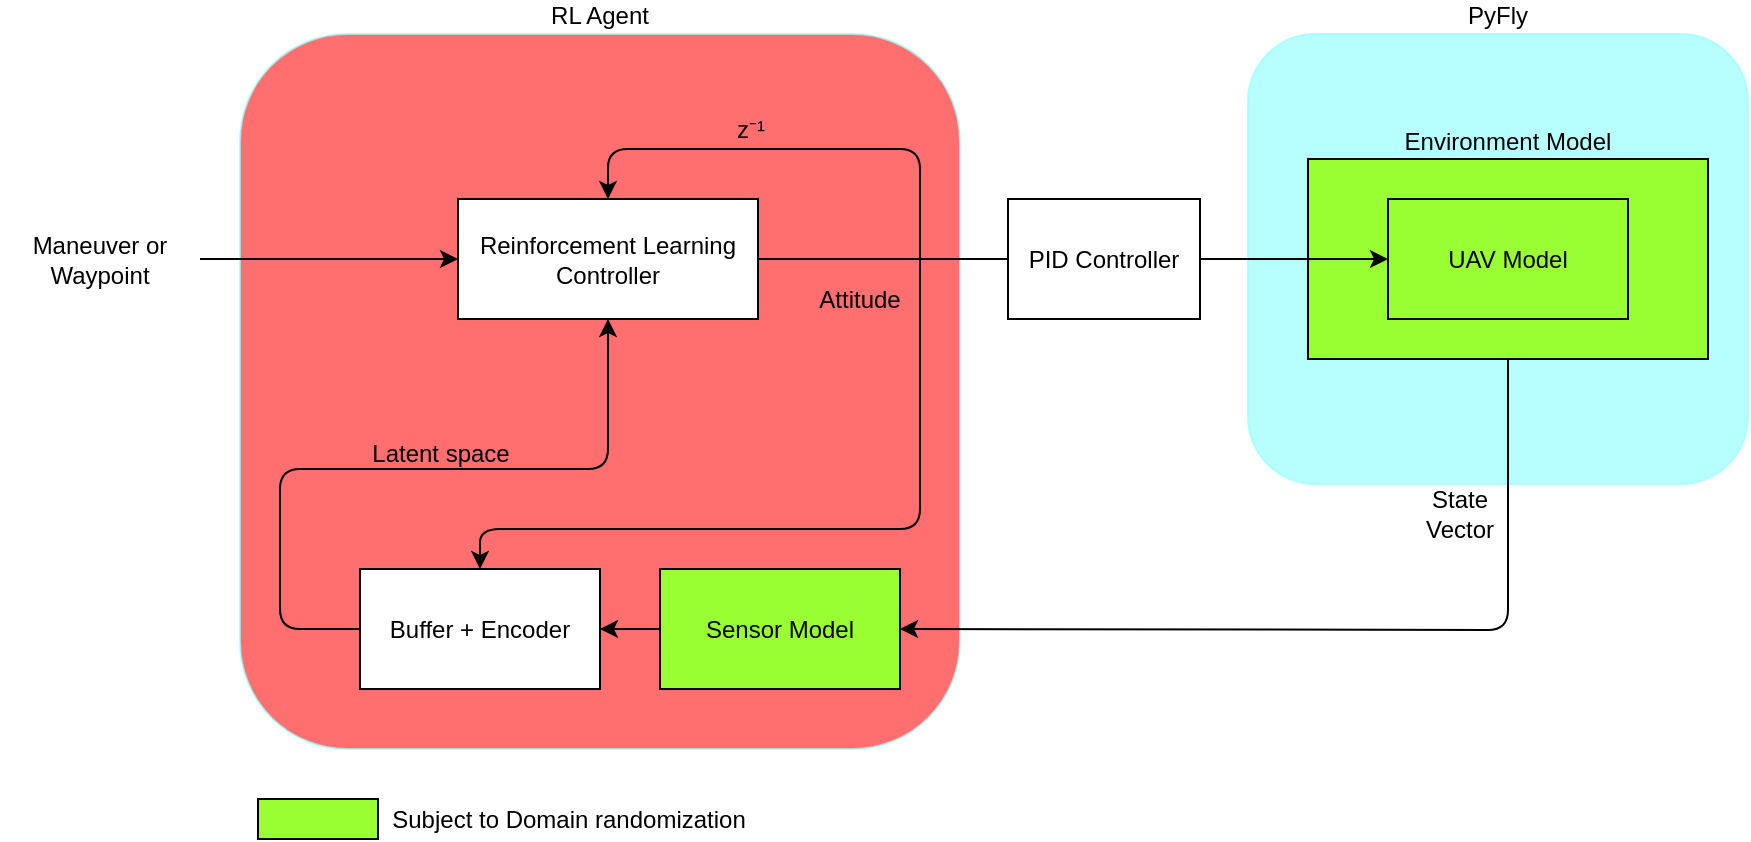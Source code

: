 <mxfile version="13.9.9" type="github" pages="3">
  <diagram id="vSsBbyGpL86iU16PmAUu" name="Page-1">
    <mxGraphModel dx="1152" dy="831" grid="1" gridSize="10" guides="1" tooltips="1" connect="1" arrows="1" fold="1" page="1" pageScale="1" pageWidth="827" pageHeight="1169" math="0" shadow="0">
      <root>
        <mxCell id="0" />
        <mxCell id="1" parent="0" />
        <mxCell id="65UklNDtx3qCwvS8nAyI-1" value="RL Agent" style="rounded=1;whiteSpace=wrap;html=1;labelBackgroundColor=none;strokeColor=#99FFFF;opacity=70;labelPosition=center;verticalLabelPosition=top;align=center;verticalAlign=bottom;fillColor=#FF3333;" vertex="1" parent="1">
          <mxGeometry x="180" y="150" width="360" height="357.5" as="geometry" />
        </mxCell>
        <mxCell id="65UklNDtx3qCwvS8nAyI-2" value="PyFly" style="rounded=1;whiteSpace=wrap;html=1;labelBackgroundColor=none;strokeColor=#99FFFF;fillColor=#99FFFF;labelPosition=center;verticalLabelPosition=top;align=center;verticalAlign=bottom;spacingTop=0;opacity=70;" vertex="1" parent="1">
          <mxGeometry x="684" y="150" width="250" height="225" as="geometry" />
        </mxCell>
        <mxCell id="65UklNDtx3qCwvS8nAyI-3" value="Reinforcement Learning Controller" style="rounded=0;whiteSpace=wrap;html=1;" vertex="1" parent="1">
          <mxGeometry x="289" y="232.5" width="150" height="60" as="geometry" />
        </mxCell>
        <mxCell id="65UklNDtx3qCwvS8nAyI-4" value="&lt;div align=&quot;center&quot;&gt;Environment Model&lt;/div&gt;" style="rounded=0;whiteSpace=wrap;html=1;align=center;labelPosition=center;verticalLabelPosition=top;verticalAlign=bottom;fillColor=#99FF33;" vertex="1" parent="1">
          <mxGeometry x="714" y="212.5" width="200" height="100" as="geometry" />
        </mxCell>
        <mxCell id="65UklNDtx3qCwvS8nAyI-5" value="UAV Model " style="rounded=0;whiteSpace=wrap;html=1;fillColor=#99FF33;" vertex="1" parent="1">
          <mxGeometry x="754" y="232.5" width="120" height="60" as="geometry" />
        </mxCell>
        <mxCell id="65UklNDtx3qCwvS8nAyI-6" value="Sensor Model" style="rounded=0;whiteSpace=wrap;html=1;fillColor=#99FF33;" vertex="1" parent="1">
          <mxGeometry x="390" y="417.5" width="120" height="60" as="geometry" />
        </mxCell>
        <mxCell id="65UklNDtx3qCwvS8nAyI-7" value="" style="endArrow=classic;html=1;exitX=1;exitY=0.5;exitDx=0;exitDy=0;entryX=0;entryY=0.5;entryDx=0;entryDy=0;" edge="1" parent="1" source="65UklNDtx3qCwvS8nAyI-3" target="65UklNDtx3qCwvS8nAyI-5">
          <mxGeometry width="50" height="50" relative="1" as="geometry">
            <mxPoint x="400" y="347.5" as="sourcePoint" />
            <mxPoint x="450" y="297.5" as="targetPoint" />
          </mxGeometry>
        </mxCell>
        <mxCell id="65UklNDtx3qCwvS8nAyI-8" value="" style="endArrow=classic;html=1;entryX=0;entryY=0.5;entryDx=0;entryDy=0;exitX=1;exitY=0.5;exitDx=0;exitDy=0;" edge="1" parent="1" source="65UklNDtx3qCwvS8nAyI-9" target="65UklNDtx3qCwvS8nAyI-3">
          <mxGeometry width="50" height="50" relative="1" as="geometry">
            <mxPoint x="90" y="262" as="sourcePoint" />
            <mxPoint x="170" y="262" as="targetPoint" />
          </mxGeometry>
        </mxCell>
        <mxCell id="65UklNDtx3qCwvS8nAyI-9" value="Maneuver or Waypoint" style="text;html=1;strokeColor=none;fillColor=none;align=center;verticalAlign=middle;whiteSpace=wrap;rounded=0;labelBackgroundColor=none;opacity=70;" vertex="1" parent="1">
          <mxGeometry x="60" y="230" width="100" height="65" as="geometry" />
        </mxCell>
        <mxCell id="65UklNDtx3qCwvS8nAyI-10" value="Buffer + Encoder" style="rounded=0;whiteSpace=wrap;html=1;" vertex="1" parent="1">
          <mxGeometry x="240" y="417.5" width="120" height="60" as="geometry" />
        </mxCell>
        <mxCell id="65UklNDtx3qCwvS8nAyI-11" value="" style="endArrow=classic;html=1;exitX=0;exitY=0.5;exitDx=0;exitDy=0;entryX=1;entryY=0.5;entryDx=0;entryDy=0;" edge="1" parent="1" source="65UklNDtx3qCwvS8nAyI-6" target="65UklNDtx3qCwvS8nAyI-10">
          <mxGeometry width="50" height="50" relative="1" as="geometry">
            <mxPoint x="400" y="347.5" as="sourcePoint" />
            <mxPoint x="450" y="297.5" as="targetPoint" />
          </mxGeometry>
        </mxCell>
        <mxCell id="65UklNDtx3qCwvS8nAyI-12" value="" style="endArrow=classic;html=1;exitX=0;exitY=0.5;exitDx=0;exitDy=0;entryX=0.5;entryY=1;entryDx=0;entryDy=0;" edge="1" parent="1" source="65UklNDtx3qCwvS8nAyI-10" target="65UklNDtx3qCwvS8nAyI-3">
          <mxGeometry width="50" height="50" relative="1" as="geometry">
            <mxPoint x="400" y="347.5" as="sourcePoint" />
            <mxPoint x="450" y="297.5" as="targetPoint" />
            <Array as="points">
              <mxPoint x="200" y="447.5" />
              <mxPoint x="200" y="367.5" />
              <mxPoint x="364" y="367.5" />
            </Array>
          </mxGeometry>
        </mxCell>
        <mxCell id="65UklNDtx3qCwvS8nAyI-13" value="Attitude" style="text;html=1;strokeColor=none;fillColor=none;align=center;verticalAlign=middle;whiteSpace=wrap;rounded=0;labelBackgroundColor=none;opacity=70;" vertex="1" parent="1">
          <mxGeometry x="470" y="272.5" width="40" height="20" as="geometry" />
        </mxCell>
        <mxCell id="65UklNDtx3qCwvS8nAyI-14" value="State Vector" style="text;html=1;strokeColor=none;fillColor=none;align=center;verticalAlign=middle;whiteSpace=wrap;rounded=0;labelBackgroundColor=none;opacity=70;" vertex="1" parent="1">
          <mxGeometry x="770" y="380" width="40" height="20" as="geometry" />
        </mxCell>
        <mxCell id="65UklNDtx3qCwvS8nAyI-15" value="" style="endArrow=classic;html=1;exitX=0.5;exitY=1;exitDx=0;exitDy=0;entryX=1;entryY=0.5;entryDx=0;entryDy=0;strokeWidth=1;" edge="1" parent="1" source="65UklNDtx3qCwvS8nAyI-4" target="65UklNDtx3qCwvS8nAyI-6">
          <mxGeometry width="50" height="50" relative="1" as="geometry">
            <mxPoint x="400" y="347.5" as="sourcePoint" />
            <mxPoint x="670" y="447.5" as="targetPoint" />
            <Array as="points">
              <mxPoint x="814" y="448" />
            </Array>
          </mxGeometry>
        </mxCell>
        <mxCell id="65UklNDtx3qCwvS8nAyI-16" value="" style="rounded=0;whiteSpace=wrap;html=1;align=center;labelPosition=center;verticalLabelPosition=top;verticalAlign=bottom;sketch=0;fillColor=#99FF33;" vertex="1" parent="1">
          <mxGeometry x="189" y="532.5" width="60" height="20" as="geometry" />
        </mxCell>
        <mxCell id="65UklNDtx3qCwvS8nAyI-17" value="Subject to Domain randomization" style="text;html=1;align=center;verticalAlign=middle;resizable=0;points=[];autosize=1;" vertex="1" parent="1">
          <mxGeometry x="249" y="532.5" width="190" height="20" as="geometry" />
        </mxCell>
        <mxCell id="65UklNDtx3qCwvS8nAyI-18" value="" style="endArrow=classic;html=1;strokeWidth=1;entryX=0.5;entryY=0;entryDx=0;entryDy=0;" edge="1" parent="1" target="65UklNDtx3qCwvS8nAyI-3">
          <mxGeometry width="50" height="50" relative="1" as="geometry">
            <mxPoint x="520" y="262.5" as="sourcePoint" />
            <mxPoint x="450" y="297.5" as="targetPoint" />
            <Array as="points">
              <mxPoint x="520" y="207.5" />
              <mxPoint x="364" y="207.5" />
            </Array>
          </mxGeometry>
        </mxCell>
        <mxCell id="65UklNDtx3qCwvS8nAyI-19" value="" style="endArrow=classic;html=1;strokeWidth=1;entryX=0.5;entryY=0;entryDx=0;entryDy=0;" edge="1" parent="1" target="65UklNDtx3qCwvS8nAyI-10">
          <mxGeometry width="50" height="50" relative="1" as="geometry">
            <mxPoint x="520" y="257.5" as="sourcePoint" />
            <mxPoint x="450" y="297.5" as="targetPoint" />
            <Array as="points">
              <mxPoint x="520" y="397.5" />
              <mxPoint x="300" y="397.5" />
            </Array>
          </mxGeometry>
        </mxCell>
        <mxCell id="65UklNDtx3qCwvS8nAyI-20" value="z⁻¹" style="text;html=1;align=center;verticalAlign=middle;resizable=0;points=[];autosize=1;" vertex="1" parent="1">
          <mxGeometry x="420" y="187.5" width="30" height="20" as="geometry" />
        </mxCell>
        <mxCell id="65UklNDtx3qCwvS8nAyI-21" value="Latent space" style="text;html=1;align=center;verticalAlign=middle;resizable=0;points=[];autosize=1;" vertex="1" parent="1">
          <mxGeometry x="240" y="349.5" width="80" height="20" as="geometry" />
        </mxCell>
        <mxCell id="65UklNDtx3qCwvS8nAyI-22" value="PID Controller" style="rounded=0;whiteSpace=wrap;html=1;" vertex="1" parent="1">
          <mxGeometry x="564" y="232.5" width="96" height="60" as="geometry" />
        </mxCell>
      </root>
    </mxGraphModel>
  </diagram>
  <diagram id="NLLupR-41t-Ko2myptYz" name="Additional">
    <mxGraphModel dx="1979" dy="831" grid="1" gridSize="10" guides="1" tooltips="1" connect="1" arrows="1" fold="1" page="1" pageScale="1" pageWidth="827" pageHeight="1169" math="0" shadow="0">
      <root>
        <mxCell id="D4b-QVvL7qLMzF1wo6HN-0" />
        <mxCell id="D4b-QVvL7qLMzF1wo6HN-1" parent="D4b-QVvL7qLMzF1wo6HN-0" />
        <mxCell id="cQaq2ZN7SKqvUSlhL3z2-0" value="RL Agent" style="rounded=1;whiteSpace=wrap;html=1;labelBackgroundColor=none;strokeColor=#99FFFF;opacity=70;labelPosition=center;verticalLabelPosition=top;align=center;verticalAlign=bottom;fillColor=#FF3333;" parent="D4b-QVvL7qLMzF1wo6HN-1" vertex="1">
          <mxGeometry x="166" y="70" width="360" height="357.5" as="geometry" />
        </mxCell>
        <mxCell id="cQaq2ZN7SKqvUSlhL3z2-1" value="PyFly" style="rounded=1;whiteSpace=wrap;html=1;labelBackgroundColor=none;strokeColor=#99FFFF;fillColor=#99FFFF;labelPosition=center;verticalLabelPosition=top;align=center;verticalAlign=bottom;spacingTop=0;opacity=70;" parent="D4b-QVvL7qLMzF1wo6HN-1" vertex="1">
          <mxGeometry x="670" y="70" width="250" height="225" as="geometry" />
        </mxCell>
        <mxCell id="cQaq2ZN7SKqvUSlhL3z2-2" value="Reinforcement Learning Controller" style="rounded=0;whiteSpace=wrap;html=1;" parent="D4b-QVvL7qLMzF1wo6HN-1" vertex="1">
          <mxGeometry x="275" y="152.5" width="150" height="60" as="geometry" />
        </mxCell>
        <mxCell id="cQaq2ZN7SKqvUSlhL3z2-3" value="&lt;div align=&quot;center&quot;&gt;Environment Model&lt;/div&gt;" style="rounded=0;whiteSpace=wrap;html=1;align=center;labelPosition=center;verticalLabelPosition=top;verticalAlign=bottom;fillColor=#99FF33;" parent="D4b-QVvL7qLMzF1wo6HN-1" vertex="1">
          <mxGeometry x="700" y="132.5" width="200" height="100" as="geometry" />
        </mxCell>
        <mxCell id="cQaq2ZN7SKqvUSlhL3z2-4" value="UAV Model " style="rounded=0;whiteSpace=wrap;html=1;fillColor=#99FF33;" parent="D4b-QVvL7qLMzF1wo6HN-1" vertex="1">
          <mxGeometry x="740" y="152.5" width="120" height="60" as="geometry" />
        </mxCell>
        <mxCell id="cQaq2ZN7SKqvUSlhL3z2-5" value="Sensor Model" style="rounded=0;whiteSpace=wrap;html=1;fillColor=#99FF33;" parent="D4b-QVvL7qLMzF1wo6HN-1" vertex="1">
          <mxGeometry x="376" y="337.5" width="120" height="60" as="geometry" />
        </mxCell>
        <mxCell id="cQaq2ZN7SKqvUSlhL3z2-6" value="" style="endArrow=classic;html=1;exitX=1;exitY=0.5;exitDx=0;exitDy=0;entryX=0;entryY=0.5;entryDx=0;entryDy=0;" parent="D4b-QVvL7qLMzF1wo6HN-1" source="cQaq2ZN7SKqvUSlhL3z2-2" target="cQaq2ZN7SKqvUSlhL3z2-4" edge="1">
          <mxGeometry width="50" height="50" relative="1" as="geometry">
            <mxPoint x="386" y="267.5" as="sourcePoint" />
            <mxPoint x="436" y="217.5" as="targetPoint" />
          </mxGeometry>
        </mxCell>
        <mxCell id="cQaq2ZN7SKqvUSlhL3z2-7" value="" style="endArrow=classic;html=1;entryX=0;entryY=0.5;entryDx=0;entryDy=0;exitX=1;exitY=0.5;exitDx=0;exitDy=0;" parent="D4b-QVvL7qLMzF1wo6HN-1" source="cQaq2ZN7SKqvUSlhL3z2-8" target="cQaq2ZN7SKqvUSlhL3z2-2" edge="1">
          <mxGeometry width="50" height="50" relative="1" as="geometry">
            <mxPoint x="76" y="182" as="sourcePoint" />
            <mxPoint x="156" y="182" as="targetPoint" />
          </mxGeometry>
        </mxCell>
        <mxCell id="cQaq2ZN7SKqvUSlhL3z2-8" value="Maneuver or Waypoint" style="text;html=1;strokeColor=none;fillColor=none;align=center;verticalAlign=middle;whiteSpace=wrap;rounded=0;labelBackgroundColor=none;opacity=70;" parent="D4b-QVvL7qLMzF1wo6HN-1" vertex="1">
          <mxGeometry x="46" y="150" width="100" height="65" as="geometry" />
        </mxCell>
        <mxCell id="cQaq2ZN7SKqvUSlhL3z2-9" value="Buffer + Encoder" style="rounded=0;whiteSpace=wrap;html=1;" parent="D4b-QVvL7qLMzF1wo6HN-1" vertex="1">
          <mxGeometry x="226" y="337.5" width="120" height="60" as="geometry" />
        </mxCell>
        <mxCell id="cQaq2ZN7SKqvUSlhL3z2-10" value="" style="endArrow=classic;html=1;exitX=0;exitY=0.5;exitDx=0;exitDy=0;entryX=1;entryY=0.5;entryDx=0;entryDy=0;" parent="D4b-QVvL7qLMzF1wo6HN-1" source="cQaq2ZN7SKqvUSlhL3z2-5" target="cQaq2ZN7SKqvUSlhL3z2-9" edge="1">
          <mxGeometry width="50" height="50" relative="1" as="geometry">
            <mxPoint x="386" y="267.5" as="sourcePoint" />
            <mxPoint x="436" y="217.5" as="targetPoint" />
          </mxGeometry>
        </mxCell>
        <mxCell id="cQaq2ZN7SKqvUSlhL3z2-11" value="" style="endArrow=classic;html=1;exitX=0;exitY=0.5;exitDx=0;exitDy=0;entryX=0.5;entryY=1;entryDx=0;entryDy=0;" parent="D4b-QVvL7qLMzF1wo6HN-1" source="cQaq2ZN7SKqvUSlhL3z2-9" target="cQaq2ZN7SKqvUSlhL3z2-2" edge="1">
          <mxGeometry width="50" height="50" relative="1" as="geometry">
            <mxPoint x="386" y="267.5" as="sourcePoint" />
            <mxPoint x="436" y="217.5" as="targetPoint" />
            <Array as="points">
              <mxPoint x="186" y="367.5" />
              <mxPoint x="186" y="287.5" />
              <mxPoint x="350" y="287.5" />
            </Array>
          </mxGeometry>
        </mxCell>
        <mxCell id="cQaq2ZN7SKqvUSlhL3z2-12" value="Gain(t)" style="text;html=1;strokeColor=none;fillColor=none;align=center;verticalAlign=middle;whiteSpace=wrap;rounded=0;labelBackgroundColor=none;opacity=70;" parent="D4b-QVvL7qLMzF1wo6HN-1" vertex="1">
          <mxGeometry x="456" y="192.5" width="40" height="20" as="geometry" />
        </mxCell>
        <mxCell id="cQaq2ZN7SKqvUSlhL3z2-13" value="State Vector" style="text;html=1;strokeColor=none;fillColor=none;align=center;verticalAlign=middle;whiteSpace=wrap;rounded=0;labelBackgroundColor=none;opacity=70;" parent="D4b-QVvL7qLMzF1wo6HN-1" vertex="1">
          <mxGeometry x="756" y="300" width="40" height="20" as="geometry" />
        </mxCell>
        <mxCell id="cQaq2ZN7SKqvUSlhL3z2-14" value="" style="endArrow=classic;html=1;exitX=0.5;exitY=1;exitDx=0;exitDy=0;entryX=1;entryY=0.5;entryDx=0;entryDy=0;strokeWidth=1;" parent="D4b-QVvL7qLMzF1wo6HN-1" source="cQaq2ZN7SKqvUSlhL3z2-3" target="cQaq2ZN7SKqvUSlhL3z2-5" edge="1">
          <mxGeometry width="50" height="50" relative="1" as="geometry">
            <mxPoint x="386" y="267.5" as="sourcePoint" />
            <mxPoint x="656" y="367.5" as="targetPoint" />
            <Array as="points">
              <mxPoint x="800" y="368" />
            </Array>
          </mxGeometry>
        </mxCell>
        <mxCell id="cQaq2ZN7SKqvUSlhL3z2-15" value="" style="rounded=0;whiteSpace=wrap;html=1;align=center;labelPosition=center;verticalLabelPosition=top;verticalAlign=bottom;sketch=0;fillColor=#99FF33;" parent="D4b-QVvL7qLMzF1wo6HN-1" vertex="1">
          <mxGeometry x="175" y="452.5" width="60" height="20" as="geometry" />
        </mxCell>
        <mxCell id="cQaq2ZN7SKqvUSlhL3z2-16" value="Subject to Domain randomization" style="text;html=1;align=center;verticalAlign=middle;resizable=0;points=[];autosize=1;" parent="D4b-QVvL7qLMzF1wo6HN-1" vertex="1">
          <mxGeometry x="235" y="452.5" width="190" height="20" as="geometry" />
        </mxCell>
        <mxCell id="cQaq2ZN7SKqvUSlhL3z2-17" value="" style="endArrow=classic;html=1;strokeWidth=1;entryX=0.5;entryY=0;entryDx=0;entryDy=0;" parent="D4b-QVvL7qLMzF1wo6HN-1" target="cQaq2ZN7SKqvUSlhL3z2-2" edge="1">
          <mxGeometry width="50" height="50" relative="1" as="geometry">
            <mxPoint x="506" y="182.5" as="sourcePoint" />
            <mxPoint x="436" y="217.5" as="targetPoint" />
            <Array as="points">
              <mxPoint x="506" y="127.5" />
              <mxPoint x="350" y="127.5" />
            </Array>
          </mxGeometry>
        </mxCell>
        <mxCell id="cQaq2ZN7SKqvUSlhL3z2-18" value="" style="endArrow=classic;html=1;strokeWidth=1;entryX=0.5;entryY=0;entryDx=0;entryDy=0;" parent="D4b-QVvL7qLMzF1wo6HN-1" target="cQaq2ZN7SKqvUSlhL3z2-9" edge="1">
          <mxGeometry width="50" height="50" relative="1" as="geometry">
            <mxPoint x="506" y="177.5" as="sourcePoint" />
            <mxPoint x="436" y="217.5" as="targetPoint" />
            <Array as="points">
              <mxPoint x="506" y="317.5" />
              <mxPoint x="286" y="317.5" />
            </Array>
          </mxGeometry>
        </mxCell>
        <mxCell id="cQaq2ZN7SKqvUSlhL3z2-19" value="z⁻¹" style="text;html=1;align=center;verticalAlign=middle;resizable=0;points=[];autosize=1;" parent="D4b-QVvL7qLMzF1wo6HN-1" vertex="1">
          <mxGeometry x="406" y="107.5" width="30" height="20" as="geometry" />
        </mxCell>
        <mxCell id="cQaq2ZN7SKqvUSlhL3z2-20" value="Latent space" style="text;html=1;align=center;verticalAlign=middle;resizable=0;points=[];autosize=1;" parent="D4b-QVvL7qLMzF1wo6HN-1" vertex="1">
          <mxGeometry x="226" y="269.5" width="80" height="20" as="geometry" />
        </mxCell>
        <mxCell id="cQaq2ZN7SKqvUSlhL3z2-21" value="RL Agent" style="rounded=1;whiteSpace=wrap;html=1;labelBackgroundColor=none;strokeColor=#99FFFF;opacity=70;labelPosition=center;verticalLabelPosition=top;align=center;verticalAlign=bottom;fillColor=#FF3333;" parent="D4b-QVvL7qLMzF1wo6HN-1" vertex="1">
          <mxGeometry x="166" y="580" width="360" height="357.5" as="geometry" />
        </mxCell>
        <mxCell id="cQaq2ZN7SKqvUSlhL3z2-22" value="PyFly" style="rounded=1;whiteSpace=wrap;html=1;labelBackgroundColor=none;strokeColor=#99FFFF;fillColor=#99FFFF;labelPosition=center;verticalLabelPosition=top;align=center;verticalAlign=bottom;spacingTop=0;opacity=70;" parent="D4b-QVvL7qLMzF1wo6HN-1" vertex="1">
          <mxGeometry x="531" y="580" width="250" height="225" as="geometry" />
        </mxCell>
        <mxCell id="cQaq2ZN7SKqvUSlhL3z2-23" value="Reinforcement Learning Controller" style="rounded=0;whiteSpace=wrap;html=1;" parent="D4b-QVvL7qLMzF1wo6HN-1" vertex="1">
          <mxGeometry x="275" y="662.5" width="150" height="60" as="geometry" />
        </mxCell>
        <mxCell id="cQaq2ZN7SKqvUSlhL3z2-24" value="&lt;div align=&quot;center&quot;&gt;Environment Model&lt;/div&gt;" style="rounded=0;whiteSpace=wrap;html=1;align=center;labelPosition=center;verticalLabelPosition=top;verticalAlign=bottom;fillColor=#99FF33;" parent="D4b-QVvL7qLMzF1wo6HN-1" vertex="1">
          <mxGeometry x="556" y="642.5" width="200" height="100" as="geometry" />
        </mxCell>
        <mxCell id="cQaq2ZN7SKqvUSlhL3z2-25" value="UAV Model " style="rounded=0;whiteSpace=wrap;html=1;fillColor=#99FF33;" parent="D4b-QVvL7qLMzF1wo6HN-1" vertex="1">
          <mxGeometry x="596" y="662.5" width="120" height="60" as="geometry" />
        </mxCell>
        <mxCell id="cQaq2ZN7SKqvUSlhL3z2-26" value="Sensor Model" style="rounded=0;whiteSpace=wrap;html=1;fillColor=#99FF33;" parent="D4b-QVvL7qLMzF1wo6HN-1" vertex="1">
          <mxGeometry x="376" y="847.5" width="120" height="60" as="geometry" />
        </mxCell>
        <mxCell id="cQaq2ZN7SKqvUSlhL3z2-27" value="" style="endArrow=classic;html=1;exitX=1;exitY=0.5;exitDx=0;exitDy=0;entryX=0;entryY=0.5;entryDx=0;entryDy=0;" parent="D4b-QVvL7qLMzF1wo6HN-1" source="cQaq2ZN7SKqvUSlhL3z2-23" target="cQaq2ZN7SKqvUSlhL3z2-25" edge="1">
          <mxGeometry width="50" height="50" relative="1" as="geometry">
            <mxPoint x="386" y="777.5" as="sourcePoint" />
            <mxPoint x="436" y="727.5" as="targetPoint" />
          </mxGeometry>
        </mxCell>
        <mxCell id="cQaq2ZN7SKqvUSlhL3z2-28" value="" style="endArrow=classic;html=1;entryX=0;entryY=0.5;entryDx=0;entryDy=0;exitX=1;exitY=0.5;exitDx=0;exitDy=0;" parent="D4b-QVvL7qLMzF1wo6HN-1" source="cQaq2ZN7SKqvUSlhL3z2-29" target="cQaq2ZN7SKqvUSlhL3z2-23" edge="1">
          <mxGeometry width="50" height="50" relative="1" as="geometry">
            <mxPoint x="76" y="692" as="sourcePoint" />
            <mxPoint x="156" y="692" as="targetPoint" />
          </mxGeometry>
        </mxCell>
        <mxCell id="cQaq2ZN7SKqvUSlhL3z2-29" value="Maneuver or Waypoint" style="text;html=1;strokeColor=none;fillColor=none;align=center;verticalAlign=middle;whiteSpace=wrap;rounded=0;labelBackgroundColor=none;opacity=70;" parent="D4b-QVvL7qLMzF1wo6HN-1" vertex="1">
          <mxGeometry x="46" y="660" width="100" height="65" as="geometry" />
        </mxCell>
        <mxCell id="cQaq2ZN7SKqvUSlhL3z2-30" value="Buffer + Encoder" style="rounded=0;whiteSpace=wrap;html=1;" parent="D4b-QVvL7qLMzF1wo6HN-1" vertex="1">
          <mxGeometry x="226" y="847.5" width="120" height="60" as="geometry" />
        </mxCell>
        <mxCell id="cQaq2ZN7SKqvUSlhL3z2-31" value="" style="endArrow=classic;html=1;exitX=0;exitY=0.5;exitDx=0;exitDy=0;entryX=1;entryY=0.5;entryDx=0;entryDy=0;" parent="D4b-QVvL7qLMzF1wo6HN-1" source="cQaq2ZN7SKqvUSlhL3z2-26" target="cQaq2ZN7SKqvUSlhL3z2-30" edge="1">
          <mxGeometry width="50" height="50" relative="1" as="geometry">
            <mxPoint x="386" y="777.5" as="sourcePoint" />
            <mxPoint x="436" y="727.5" as="targetPoint" />
          </mxGeometry>
        </mxCell>
        <mxCell id="cQaq2ZN7SKqvUSlhL3z2-32" value="" style="endArrow=classic;html=1;exitX=0;exitY=0.5;exitDx=0;exitDy=0;entryX=0.5;entryY=1;entryDx=0;entryDy=0;" parent="D4b-QVvL7qLMzF1wo6HN-1" source="cQaq2ZN7SKqvUSlhL3z2-30" target="cQaq2ZN7SKqvUSlhL3z2-23" edge="1">
          <mxGeometry width="50" height="50" relative="1" as="geometry">
            <mxPoint x="386" y="777.5" as="sourcePoint" />
            <mxPoint x="436" y="727.5" as="targetPoint" />
            <Array as="points">
              <mxPoint x="186" y="877.5" />
              <mxPoint x="186" y="797.5" />
              <mxPoint x="350" y="797.5" />
            </Array>
          </mxGeometry>
        </mxCell>
        <mxCell id="cQaq2ZN7SKqvUSlhL3z2-33" value="Action Vector" style="text;html=1;strokeColor=none;fillColor=none;align=center;verticalAlign=middle;whiteSpace=wrap;rounded=0;labelBackgroundColor=none;opacity=70;" parent="D4b-QVvL7qLMzF1wo6HN-1" vertex="1">
          <mxGeometry x="456" y="702.5" width="40" height="20" as="geometry" />
        </mxCell>
        <mxCell id="cQaq2ZN7SKqvUSlhL3z2-34" value="State Vector" style="text;html=1;strokeColor=none;fillColor=none;align=center;verticalAlign=middle;whiteSpace=wrap;rounded=0;labelBackgroundColor=none;opacity=70;" parent="D4b-QVvL7qLMzF1wo6HN-1" vertex="1">
          <mxGeometry x="616" y="797.5" width="40" height="20" as="geometry" />
        </mxCell>
        <mxCell id="cQaq2ZN7SKqvUSlhL3z2-35" value="" style="endArrow=classic;html=1;exitX=0.5;exitY=1;exitDx=0;exitDy=0;entryX=1;entryY=0.5;entryDx=0;entryDy=0;strokeWidth=1;" parent="D4b-QVvL7qLMzF1wo6HN-1" source="cQaq2ZN7SKqvUSlhL3z2-24" target="cQaq2ZN7SKqvUSlhL3z2-26" edge="1">
          <mxGeometry width="50" height="50" relative="1" as="geometry">
            <mxPoint x="386" y="777.5" as="sourcePoint" />
            <mxPoint x="656" y="877.5" as="targetPoint" />
            <Array as="points">
              <mxPoint x="656" y="877.5" />
            </Array>
          </mxGeometry>
        </mxCell>
        <mxCell id="cQaq2ZN7SKqvUSlhL3z2-36" value="" style="rounded=0;whiteSpace=wrap;html=1;align=center;labelPosition=center;verticalLabelPosition=top;verticalAlign=bottom;sketch=0;fillColor=#99FF33;" parent="D4b-QVvL7qLMzF1wo6HN-1" vertex="1">
          <mxGeometry x="186" y="1030" width="60" height="20" as="geometry" />
        </mxCell>
        <mxCell id="cQaq2ZN7SKqvUSlhL3z2-37" value="Subject to Domain randomization" style="text;html=1;align=center;verticalAlign=middle;resizable=0;points=[];autosize=1;" parent="D4b-QVvL7qLMzF1wo6HN-1" vertex="1">
          <mxGeometry x="246" y="1030" width="190" height="20" as="geometry" />
        </mxCell>
        <mxCell id="cQaq2ZN7SKqvUSlhL3z2-38" value="" style="endArrow=classic;html=1;strokeWidth=1;entryX=0.5;entryY=0;entryDx=0;entryDy=0;" parent="D4b-QVvL7qLMzF1wo6HN-1" target="cQaq2ZN7SKqvUSlhL3z2-23" edge="1">
          <mxGeometry width="50" height="50" relative="1" as="geometry">
            <mxPoint x="506" y="692.5" as="sourcePoint" />
            <mxPoint x="436" y="727.5" as="targetPoint" />
            <Array as="points">
              <mxPoint x="506" y="637.5" />
              <mxPoint x="350" y="637.5" />
            </Array>
          </mxGeometry>
        </mxCell>
        <mxCell id="cQaq2ZN7SKqvUSlhL3z2-39" value="" style="endArrow=classic;html=1;strokeWidth=1;entryX=0.5;entryY=0;entryDx=0;entryDy=0;" parent="D4b-QVvL7qLMzF1wo6HN-1" target="cQaq2ZN7SKqvUSlhL3z2-30" edge="1">
          <mxGeometry width="50" height="50" relative="1" as="geometry">
            <mxPoint x="506" y="687.5" as="sourcePoint" />
            <mxPoint x="436" y="727.5" as="targetPoint" />
            <Array as="points">
              <mxPoint x="506" y="827.5" />
              <mxPoint x="286" y="827.5" />
            </Array>
          </mxGeometry>
        </mxCell>
        <mxCell id="cQaq2ZN7SKqvUSlhL3z2-40" value="z⁻¹" style="text;html=1;align=center;verticalAlign=middle;resizable=0;points=[];autosize=1;" parent="D4b-QVvL7qLMzF1wo6HN-1" vertex="1">
          <mxGeometry x="406" y="617.5" width="30" height="20" as="geometry" />
        </mxCell>
        <mxCell id="cQaq2ZN7SKqvUSlhL3z2-41" value="Latent space" style="text;html=1;align=center;verticalAlign=middle;resizable=0;points=[];autosize=1;" parent="D4b-QVvL7qLMzF1wo6HN-1" vertex="1">
          <mxGeometry x="226" y="779.5" width="80" height="20" as="geometry" />
        </mxCell>
        <mxCell id="cQaq2ZN7SKqvUSlhL3z2-42" value="Decoder" style="rounded=0;whiteSpace=wrap;html=1;" parent="D4b-QVvL7qLMzF1wo6HN-1" vertex="1">
          <mxGeometry x="10" y="847.5" width="120" height="60" as="geometry" />
        </mxCell>
        <mxCell id="cQaq2ZN7SKqvUSlhL3z2-43" value="" style="endArrow=classic;html=1;strokeWidth=1;exitX=0;exitY=0.5;exitDx=0;exitDy=0;entryX=1;entryY=0.5;entryDx=0;entryDy=0;" parent="D4b-QVvL7qLMzF1wo6HN-1" source="cQaq2ZN7SKqvUSlhL3z2-30" target="cQaq2ZN7SKqvUSlhL3z2-42" edge="1">
          <mxGeometry width="50" height="50" relative="1" as="geometry">
            <mxPoint x="210" y="770" as="sourcePoint" />
            <mxPoint x="260" y="720" as="targetPoint" />
          </mxGeometry>
        </mxCell>
        <mxCell id="cQaq2ZN7SKqvUSlhL3z2-44" value="" style="endArrow=classic;html=1;strokeWidth=1;exitX=0;exitY=0.5;exitDx=0;exitDy=0;entryX=0;entryY=0.5;entryDx=0;entryDy=0;" parent="D4b-QVvL7qLMzF1wo6HN-1" source="cQaq2ZN7SKqvUSlhL3z2-42" target="cQaq2ZN7SKqvUSlhL3z2-48" edge="1">
          <mxGeometry width="50" height="50" relative="1" as="geometry">
            <mxPoint x="340" y="740" as="sourcePoint" />
            <mxPoint x="-90" y="878" as="targetPoint" />
            <Array as="points">
              <mxPoint x="-30" y="878" />
              <mxPoint x="-30" y="980" />
            </Array>
          </mxGeometry>
        </mxCell>
        <mxCell id="cQaq2ZN7SKqvUSlhL3z2-45" value="PID Controller" style="rounded=0;whiteSpace=wrap;html=1;" parent="D4b-QVvL7qLMzF1wo6HN-1" vertex="1">
          <mxGeometry x="550" y="152.5" width="96" height="60" as="geometry" />
        </mxCell>
        <mxCell id="cQaq2ZN7SKqvUSlhL3z2-47" value="State Vector" style="text;html=1;strokeColor=none;fillColor=none;align=center;verticalAlign=middle;whiteSpace=wrap;rounded=0;labelBackgroundColor=none;opacity=70;" parent="D4b-QVvL7qLMzF1wo6HN-1" vertex="1">
          <mxGeometry x="-60" y="847.5" width="40" height="20" as="geometry" />
        </mxCell>
        <mxCell id="cQaq2ZN7SKqvUSlhL3z2-48" value="&lt;i&gt;&lt;b&gt;&lt;font style=&quot;font-size: 16px&quot; face=&quot;Lucida Console&quot;&gt;L&lt;sub&gt;reconstr&lt;/sub&gt;&lt;/font&gt;&lt;/b&gt;&lt;/i&gt;" style="shape=process;whiteSpace=wrap;html=1;backgroundOutline=1;labelBackgroundColor=none;sketch=0;fillColor=#FFFFFF;" parent="D4b-QVvL7qLMzF1wo6HN-1" vertex="1">
          <mxGeometry x="286" y="950" width="120" height="60" as="geometry" />
        </mxCell>
        <mxCell id="cQaq2ZN7SKqvUSlhL3z2-49" value="" style="endArrow=classic;html=1;strokeWidth=1;exitX=0.5;exitY=1;exitDx=0;exitDy=0;entryX=1;entryY=0.5;entryDx=0;entryDy=0;" parent="D4b-QVvL7qLMzF1wo6HN-1" source="cQaq2ZN7SKqvUSlhL3z2-24" target="cQaq2ZN7SKqvUSlhL3z2-48" edge="1">
          <mxGeometry width="50" height="50" relative="1" as="geometry">
            <mxPoint x="360" y="870" as="sourcePoint" />
            <mxPoint x="410" y="820" as="targetPoint" />
            <Array as="points">
              <mxPoint x="656" y="980" />
            </Array>
          </mxGeometry>
        </mxCell>
      </root>
    </mxGraphModel>
  </diagram>
  <diagram id="CO9vCoT_M0_UXLI4huH2" name="Page-3">
    <mxGraphModel dx="1920" dy="1385" grid="1" gridSize="10" guides="1" tooltips="1" connect="1" arrows="1" fold="1" page="1" pageScale="1" pageWidth="827" pageHeight="1169" math="0" shadow="0">
      <root>
        <mxCell id="KusEbAgomEbsq9QIMuh8-0" />
        <mxCell id="KusEbAgomEbsq9QIMuh8-1" parent="KusEbAgomEbsq9QIMuh8-0" />
        <mxCell id="5eedbdoIoF5A4zBGEQ5v-0" value="RL Agent" style="rounded=1;whiteSpace=wrap;html=1;labelBackgroundColor=none;strokeColor=#99FFFF;opacity=70;labelPosition=center;verticalLabelPosition=top;align=center;verticalAlign=bottom;fillColor=#FF3333;" vertex="1" parent="KusEbAgomEbsq9QIMuh8-1">
          <mxGeometry x="620" y="840" width="360" height="357.5" as="geometry" />
        </mxCell>
        <mxCell id="5eedbdoIoF5A4zBGEQ5v-1" value="PyFly" style="rounded=1;whiteSpace=wrap;html=1;labelBackgroundColor=none;strokeColor=#99FFFF;fillColor=#99FFFF;labelPosition=center;verticalLabelPosition=top;align=center;verticalAlign=bottom;spacingTop=0;opacity=70;" vertex="1" parent="KusEbAgomEbsq9QIMuh8-1">
          <mxGeometry x="985" y="840" width="250" height="225" as="geometry" />
        </mxCell>
        <mxCell id="5eedbdoIoF5A4zBGEQ5v-2" value="Reinforcement Learning Controller" style="rounded=0;whiteSpace=wrap;html=1;" vertex="1" parent="KusEbAgomEbsq9QIMuh8-1">
          <mxGeometry x="729" y="922.5" width="150" height="60" as="geometry" />
        </mxCell>
        <mxCell id="5eedbdoIoF5A4zBGEQ5v-3" value="&lt;div align=&quot;center&quot;&gt;Environment Model&lt;/div&gt;" style="rounded=0;whiteSpace=wrap;html=1;align=center;labelPosition=center;verticalLabelPosition=top;verticalAlign=bottom;fillColor=#99FF33;" vertex="1" parent="KusEbAgomEbsq9QIMuh8-1">
          <mxGeometry x="1010" y="902.5" width="200" height="100" as="geometry" />
        </mxCell>
        <mxCell id="5eedbdoIoF5A4zBGEQ5v-4" value="UAV Model " style="rounded=0;whiteSpace=wrap;html=1;fillColor=#99FF33;" vertex="1" parent="KusEbAgomEbsq9QIMuh8-1">
          <mxGeometry x="1050" y="922.5" width="120" height="60" as="geometry" />
        </mxCell>
        <mxCell id="5eedbdoIoF5A4zBGEQ5v-5" value="Sensor Model" style="rounded=0;whiteSpace=wrap;html=1;fillColor=#99FF33;" vertex="1" parent="KusEbAgomEbsq9QIMuh8-1">
          <mxGeometry x="830" y="1107.5" width="120" height="60" as="geometry" />
        </mxCell>
        <mxCell id="5eedbdoIoF5A4zBGEQ5v-6" value="" style="endArrow=classic;html=1;exitX=1;exitY=0.5;exitDx=0;exitDy=0;entryX=0;entryY=0.5;entryDx=0;entryDy=0;" edge="1" parent="KusEbAgomEbsq9QIMuh8-1" source="5eedbdoIoF5A4zBGEQ5v-2" target="5eedbdoIoF5A4zBGEQ5v-4">
          <mxGeometry width="50" height="50" relative="1" as="geometry">
            <mxPoint x="840" y="1037.5" as="sourcePoint" />
            <mxPoint x="890" y="987.5" as="targetPoint" />
          </mxGeometry>
        </mxCell>
        <mxCell id="5eedbdoIoF5A4zBGEQ5v-7" value="" style="endArrow=classic;html=1;entryX=0;entryY=0.5;entryDx=0;entryDy=0;exitX=1;exitY=0.5;exitDx=0;exitDy=0;" edge="1" parent="KusEbAgomEbsq9QIMuh8-1" source="5eedbdoIoF5A4zBGEQ5v-8" target="5eedbdoIoF5A4zBGEQ5v-2">
          <mxGeometry width="50" height="50" relative="1" as="geometry">
            <mxPoint x="530" y="952" as="sourcePoint" />
            <mxPoint x="610" y="952" as="targetPoint" />
          </mxGeometry>
        </mxCell>
        <mxCell id="5eedbdoIoF5A4zBGEQ5v-8" value="Maneuver or Waypoint" style="text;html=1;strokeColor=none;fillColor=none;align=center;verticalAlign=middle;whiteSpace=wrap;rounded=0;labelBackgroundColor=none;opacity=70;" vertex="1" parent="KusEbAgomEbsq9QIMuh8-1">
          <mxGeometry x="500" y="920" width="100" height="65" as="geometry" />
        </mxCell>
        <mxCell id="5eedbdoIoF5A4zBGEQ5v-9" value="Buffer + Encoder" style="rounded=0;whiteSpace=wrap;html=1;" vertex="1" parent="KusEbAgomEbsq9QIMuh8-1">
          <mxGeometry x="680" y="1107.5" width="120" height="60" as="geometry" />
        </mxCell>
        <mxCell id="5eedbdoIoF5A4zBGEQ5v-10" value="" style="endArrow=classic;html=1;exitX=0;exitY=0.5;exitDx=0;exitDy=0;entryX=1;entryY=0.5;entryDx=0;entryDy=0;" edge="1" parent="KusEbAgomEbsq9QIMuh8-1" source="5eedbdoIoF5A4zBGEQ5v-5" target="5eedbdoIoF5A4zBGEQ5v-9">
          <mxGeometry width="50" height="50" relative="1" as="geometry">
            <mxPoint x="840" y="1037.5" as="sourcePoint" />
            <mxPoint x="890" y="987.5" as="targetPoint" />
          </mxGeometry>
        </mxCell>
        <mxCell id="5eedbdoIoF5A4zBGEQ5v-11" value="" style="endArrow=classic;html=1;exitX=0;exitY=0.5;exitDx=0;exitDy=0;entryX=0.5;entryY=1;entryDx=0;entryDy=0;" edge="1" parent="KusEbAgomEbsq9QIMuh8-1" source="5eedbdoIoF5A4zBGEQ5v-9" target="5eedbdoIoF5A4zBGEQ5v-2">
          <mxGeometry width="50" height="50" relative="1" as="geometry">
            <mxPoint x="840" y="1037.5" as="sourcePoint" />
            <mxPoint x="890" y="987.5" as="targetPoint" />
            <Array as="points">
              <mxPoint x="640" y="1137.5" />
              <mxPoint x="640" y="1057.5" />
              <mxPoint x="804" y="1057.5" />
            </Array>
          </mxGeometry>
        </mxCell>
        <mxCell id="5eedbdoIoF5A4zBGEQ5v-12" value="Action Vector" style="text;html=1;strokeColor=none;fillColor=none;align=center;verticalAlign=middle;whiteSpace=wrap;rounded=0;labelBackgroundColor=none;opacity=70;" vertex="1" parent="KusEbAgomEbsq9QIMuh8-1">
          <mxGeometry x="910" y="962.5" width="40" height="20" as="geometry" />
        </mxCell>
        <mxCell id="5eedbdoIoF5A4zBGEQ5v-13" value="State Vector" style="text;html=1;strokeColor=none;fillColor=none;align=center;verticalAlign=middle;whiteSpace=wrap;rounded=0;labelBackgroundColor=none;opacity=70;" vertex="1" parent="KusEbAgomEbsq9QIMuh8-1">
          <mxGeometry x="1070" y="1057.5" width="40" height="20" as="geometry" />
        </mxCell>
        <mxCell id="5eedbdoIoF5A4zBGEQ5v-14" value="" style="endArrow=classic;html=1;exitX=0.5;exitY=1;exitDx=0;exitDy=0;entryX=1;entryY=0.5;entryDx=0;entryDy=0;strokeWidth=1;" edge="1" parent="KusEbAgomEbsq9QIMuh8-1" source="5eedbdoIoF5A4zBGEQ5v-3" target="5eedbdoIoF5A4zBGEQ5v-5">
          <mxGeometry width="50" height="50" relative="1" as="geometry">
            <mxPoint x="840" y="1037.5" as="sourcePoint" />
            <mxPoint x="1110" y="1137.5" as="targetPoint" />
            <Array as="points">
              <mxPoint x="1110" y="1137.5" />
            </Array>
          </mxGeometry>
        </mxCell>
        <mxCell id="5eedbdoIoF5A4zBGEQ5v-15" value="" style="rounded=0;whiteSpace=wrap;html=1;align=center;labelPosition=center;verticalLabelPosition=top;verticalAlign=bottom;sketch=0;fillColor=#99FF33;" vertex="1" parent="KusEbAgomEbsq9QIMuh8-1">
          <mxGeometry x="629" y="1222.5" width="60" height="20" as="geometry" />
        </mxCell>
        <mxCell id="5eedbdoIoF5A4zBGEQ5v-16" value="Subject to Domain randomization" style="text;html=1;align=center;verticalAlign=middle;resizable=0;points=[];autosize=1;" vertex="1" parent="KusEbAgomEbsq9QIMuh8-1">
          <mxGeometry x="689" y="1222.5" width="190" height="20" as="geometry" />
        </mxCell>
        <mxCell id="5eedbdoIoF5A4zBGEQ5v-17" value="" style="endArrow=classic;html=1;strokeWidth=1;entryX=0.5;entryY=0;entryDx=0;entryDy=0;" edge="1" parent="KusEbAgomEbsq9QIMuh8-1" target="5eedbdoIoF5A4zBGEQ5v-2">
          <mxGeometry width="50" height="50" relative="1" as="geometry">
            <mxPoint x="960" y="952.5" as="sourcePoint" />
            <mxPoint x="890" y="987.5" as="targetPoint" />
            <Array as="points">
              <mxPoint x="960" y="897.5" />
              <mxPoint x="804" y="897.5" />
            </Array>
          </mxGeometry>
        </mxCell>
        <mxCell id="5eedbdoIoF5A4zBGEQ5v-18" value="" style="endArrow=classic;html=1;strokeWidth=1;entryX=0.5;entryY=0;entryDx=0;entryDy=0;" edge="1" parent="KusEbAgomEbsq9QIMuh8-1" target="5eedbdoIoF5A4zBGEQ5v-9">
          <mxGeometry width="50" height="50" relative="1" as="geometry">
            <mxPoint x="960" y="947.5" as="sourcePoint" />
            <mxPoint x="890" y="987.5" as="targetPoint" />
            <Array as="points">
              <mxPoint x="960" y="1087.5" />
              <mxPoint x="740" y="1087.5" />
            </Array>
          </mxGeometry>
        </mxCell>
        <mxCell id="5eedbdoIoF5A4zBGEQ5v-19" value="z⁻¹" style="text;html=1;align=center;verticalAlign=middle;resizable=0;points=[];autosize=1;" vertex="1" parent="KusEbAgomEbsq9QIMuh8-1">
          <mxGeometry x="860" y="877.5" width="30" height="20" as="geometry" />
        </mxCell>
        <mxCell id="5eedbdoIoF5A4zBGEQ5v-20" value="Latent space" style="text;html=1;align=center;verticalAlign=middle;resizable=0;points=[];autosize=1;" vertex="1" parent="KusEbAgomEbsq9QIMuh8-1">
          <mxGeometry x="680" y="1039.5" width="80" height="20" as="geometry" />
        </mxCell>
      </root>
    </mxGraphModel>
  </diagram>
</mxfile>
